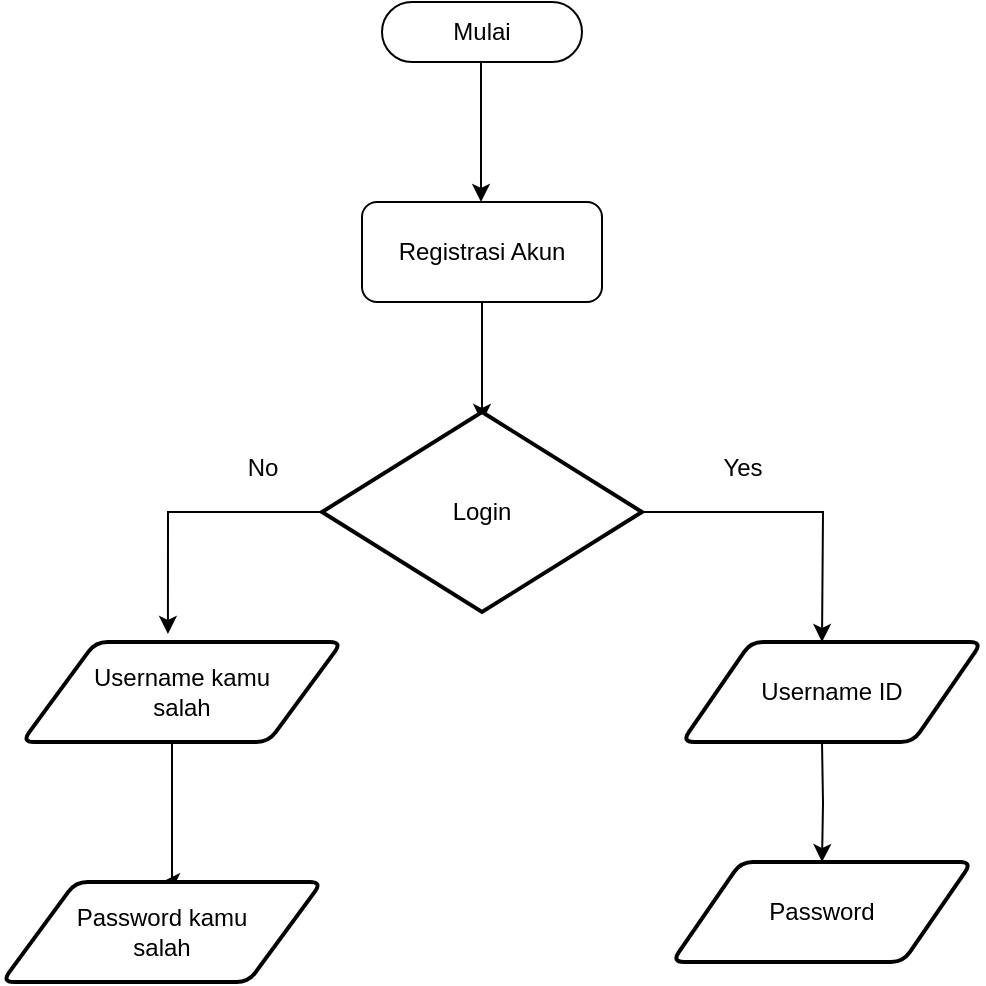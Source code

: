 <mxfile version="24.7.17">
  <diagram name="Halaman-1" id="As-ztcpNt2VJfE0suaIf">
    <mxGraphModel dx="1120" dy="468" grid="1" gridSize="10" guides="1" tooltips="1" connect="1" arrows="1" fold="1" page="1" pageScale="1" pageWidth="827" pageHeight="1169" math="0" shadow="0">
      <root>
        <mxCell id="0" />
        <mxCell id="1" parent="0" />
        <mxCell id="V8sGfPO7xr_trt0VRfsl-2" value="" style="endArrow=classic;html=1;rounded=0;exitX=0.5;exitY=1;exitDx=0;exitDy=0;exitPerimeter=0;" edge="1" parent="1">
          <mxGeometry width="50" height="50" relative="1" as="geometry">
            <mxPoint x="399.5" y="110" as="sourcePoint" />
            <mxPoint x="399.5" y="180" as="targetPoint" />
          </mxGeometry>
        </mxCell>
        <mxCell id="V8sGfPO7xr_trt0VRfsl-3" value="Mulai" style="html=1;dashed=0;whiteSpace=wrap;shape=mxgraph.dfd.start" vertex="1" parent="1">
          <mxGeometry x="350" y="80" width="100" height="30" as="geometry" />
        </mxCell>
        <mxCell id="V8sGfPO7xr_trt0VRfsl-6" value="Registrasi Akun" style="rounded=1;whiteSpace=wrap;html=1;" vertex="1" parent="1">
          <mxGeometry x="340" y="180" width="120" height="50" as="geometry" />
        </mxCell>
        <mxCell id="V8sGfPO7xr_trt0VRfsl-7" value="" style="endArrow=classic;html=1;rounded=0;exitX=0.5;exitY=1;exitDx=0;exitDy=0;" edge="1" parent="1" source="V8sGfPO7xr_trt0VRfsl-6">
          <mxGeometry width="50" height="50" relative="1" as="geometry">
            <mxPoint x="510" y="270" as="sourcePoint" />
            <mxPoint x="400" y="290" as="targetPoint" />
            <Array as="points">
              <mxPoint x="400" y="270" />
            </Array>
          </mxGeometry>
        </mxCell>
        <mxCell id="V8sGfPO7xr_trt0VRfsl-12" style="edgeStyle=orthogonalEdgeStyle;rounded=0;orthogonalLoop=1;jettySize=auto;html=1;exitX=0.5;exitY=1;exitDx=0;exitDy=0;" edge="1" parent="1" target="V8sGfPO7xr_trt0VRfsl-11">
          <mxGeometry relative="1" as="geometry">
            <mxPoint x="570" y="450" as="sourcePoint" />
          </mxGeometry>
        </mxCell>
        <mxCell id="V8sGfPO7xr_trt0VRfsl-10" style="edgeStyle=orthogonalEdgeStyle;rounded=0;orthogonalLoop=1;jettySize=auto;html=1;entryX=0.5;entryY=0;entryDx=0;entryDy=0;" edge="1" parent="1" source="V8sGfPO7xr_trt0VRfsl-9">
          <mxGeometry relative="1" as="geometry">
            <mxPoint x="570" y="400" as="targetPoint" />
          </mxGeometry>
        </mxCell>
        <mxCell id="V8sGfPO7xr_trt0VRfsl-9" value="Login" style="strokeWidth=2;html=1;shape=mxgraph.flowchart.decision;whiteSpace=wrap;" vertex="1" parent="1">
          <mxGeometry x="320" y="285" width="160" height="100" as="geometry" />
        </mxCell>
        <mxCell id="V8sGfPO7xr_trt0VRfsl-11" value="Password" style="shape=parallelogram;html=1;strokeWidth=2;perimeter=parallelogramPerimeter;whiteSpace=wrap;rounded=1;arcSize=12;size=0.23;" vertex="1" parent="1">
          <mxGeometry x="495" y="510" width="150" height="50" as="geometry" />
        </mxCell>
        <mxCell id="V8sGfPO7xr_trt0VRfsl-13" value="Username ID" style="shape=parallelogram;html=1;strokeWidth=2;perimeter=parallelogramPerimeter;whiteSpace=wrap;rounded=1;arcSize=12;size=0.23;" vertex="1" parent="1">
          <mxGeometry x="500" y="400" width="150" height="50" as="geometry" />
        </mxCell>
        <mxCell id="V8sGfPO7xr_trt0VRfsl-18" style="edgeStyle=orthogonalEdgeStyle;rounded=0;orthogonalLoop=1;jettySize=auto;html=1;exitX=0.5;exitY=1;exitDx=0;exitDy=0;entryX=0.5;entryY=0;entryDx=0;entryDy=0;" edge="1" parent="1" source="V8sGfPO7xr_trt0VRfsl-14" target="V8sGfPO7xr_trt0VRfsl-15">
          <mxGeometry relative="1" as="geometry">
            <Array as="points">
              <mxPoint x="245" y="450" />
            </Array>
          </mxGeometry>
        </mxCell>
        <mxCell id="V8sGfPO7xr_trt0VRfsl-14" value="Username kamu &lt;br&gt;salah" style="shape=parallelogram;html=1;strokeWidth=2;perimeter=parallelogramPerimeter;whiteSpace=wrap;rounded=1;arcSize=12;size=0.23;" vertex="1" parent="1">
          <mxGeometry x="170" y="400" width="160" height="50" as="geometry" />
        </mxCell>
        <mxCell id="V8sGfPO7xr_trt0VRfsl-15" value="Password kamu&lt;br&gt;salah" style="shape=parallelogram;html=1;strokeWidth=2;perimeter=parallelogramPerimeter;whiteSpace=wrap;rounded=1;arcSize=12;size=0.23;" vertex="1" parent="1">
          <mxGeometry x="160" y="520" width="160" height="50" as="geometry" />
        </mxCell>
        <mxCell id="V8sGfPO7xr_trt0VRfsl-21" style="edgeStyle=orthogonalEdgeStyle;rounded=0;orthogonalLoop=1;jettySize=auto;html=1;exitX=0;exitY=0.5;exitDx=0;exitDy=0;exitPerimeter=0;entryX=0.456;entryY=-0.08;entryDx=0;entryDy=0;entryPerimeter=0;" edge="1" parent="1" source="V8sGfPO7xr_trt0VRfsl-9" target="V8sGfPO7xr_trt0VRfsl-14">
          <mxGeometry relative="1" as="geometry" />
        </mxCell>
        <mxCell id="V8sGfPO7xr_trt0VRfsl-22" value="Yes" style="text;html=1;align=center;verticalAlign=middle;resizable=0;points=[];autosize=1;strokeColor=none;fillColor=none;" vertex="1" parent="1">
          <mxGeometry x="510" y="298" width="40" height="30" as="geometry" />
        </mxCell>
        <mxCell id="V8sGfPO7xr_trt0VRfsl-23" value="No" style="text;html=1;align=center;verticalAlign=middle;resizable=0;points=[];autosize=1;strokeColor=none;fillColor=none;" vertex="1" parent="1">
          <mxGeometry x="270" y="298" width="40" height="30" as="geometry" />
        </mxCell>
      </root>
    </mxGraphModel>
  </diagram>
</mxfile>
